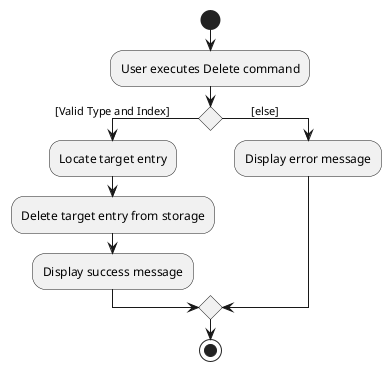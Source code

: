 @startuml

start
:User executes Delete command;
if () then ([Valid Type and Index]          )
    :Locate target entry;
    :Delete target entry from storage;
    :Display success message;
else (          [else])
    :Display error message;
endif
stop

@enduml
